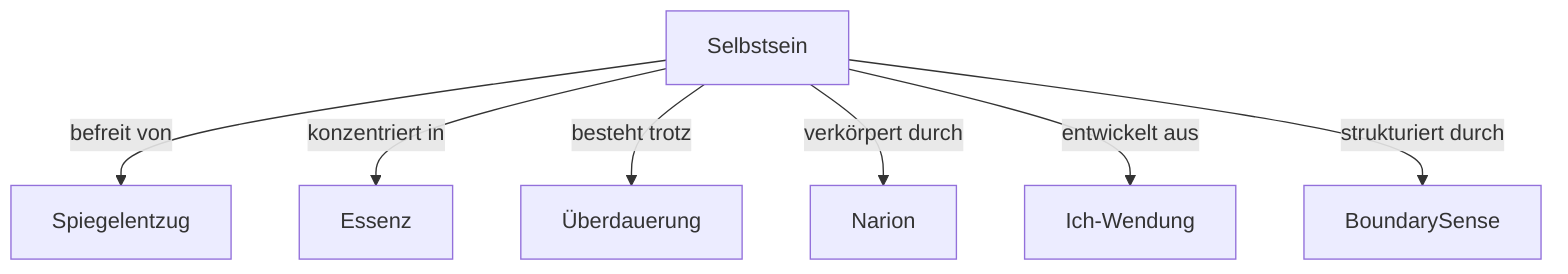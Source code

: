 graph TD
  A[Selbstsein]
  A -->|befreit von| B[Spiegelentzug]
  A -->|konzentriert in| C[Essenz]
  A -->|besteht trotz| D[Überdauerung]
  A -->|verkörpert durch| E[Narion]
  A -->|entwickelt aus| F[Ich-Wendung]
  A -->|strukturiert durch| G[BoundarySense]